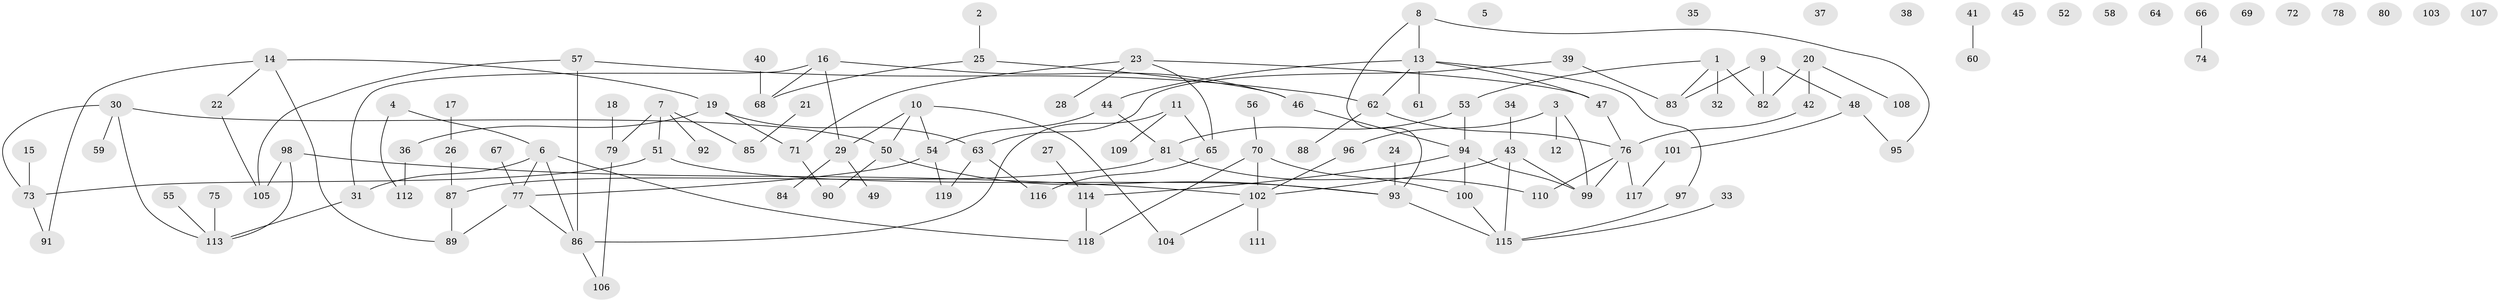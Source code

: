 // coarse degree distribution, {3: 0.375, 10: 0.03125, 7: 0.03125, 4: 0.15625, 8: 0.0625, 2: 0.1875, 5: 0.125, 1: 0.03125}
// Generated by graph-tools (version 1.1) at 2025/48/03/04/25 22:48:05]
// undirected, 119 vertices, 138 edges
graph export_dot {
  node [color=gray90,style=filled];
  1;
  2;
  3;
  4;
  5;
  6;
  7;
  8;
  9;
  10;
  11;
  12;
  13;
  14;
  15;
  16;
  17;
  18;
  19;
  20;
  21;
  22;
  23;
  24;
  25;
  26;
  27;
  28;
  29;
  30;
  31;
  32;
  33;
  34;
  35;
  36;
  37;
  38;
  39;
  40;
  41;
  42;
  43;
  44;
  45;
  46;
  47;
  48;
  49;
  50;
  51;
  52;
  53;
  54;
  55;
  56;
  57;
  58;
  59;
  60;
  61;
  62;
  63;
  64;
  65;
  66;
  67;
  68;
  69;
  70;
  71;
  72;
  73;
  74;
  75;
  76;
  77;
  78;
  79;
  80;
  81;
  82;
  83;
  84;
  85;
  86;
  87;
  88;
  89;
  90;
  91;
  92;
  93;
  94;
  95;
  96;
  97;
  98;
  99;
  100;
  101;
  102;
  103;
  104;
  105;
  106;
  107;
  108;
  109;
  110;
  111;
  112;
  113;
  114;
  115;
  116;
  117;
  118;
  119;
  1 -- 32;
  1 -- 53;
  1 -- 82;
  1 -- 83;
  2 -- 25;
  3 -- 12;
  3 -- 96;
  3 -- 99;
  4 -- 6;
  4 -- 112;
  6 -- 31;
  6 -- 77;
  6 -- 86;
  6 -- 118;
  7 -- 51;
  7 -- 79;
  7 -- 85;
  7 -- 92;
  8 -- 13;
  8 -- 93;
  8 -- 95;
  9 -- 48;
  9 -- 82;
  9 -- 83;
  10 -- 29;
  10 -- 50;
  10 -- 54;
  10 -- 104;
  11 -- 65;
  11 -- 86;
  11 -- 109;
  13 -- 44;
  13 -- 47;
  13 -- 61;
  13 -- 62;
  13 -- 97;
  14 -- 19;
  14 -- 22;
  14 -- 89;
  14 -- 91;
  15 -- 73;
  16 -- 29;
  16 -- 31;
  16 -- 46;
  16 -- 68;
  17 -- 26;
  18 -- 79;
  19 -- 36;
  19 -- 63;
  19 -- 71;
  20 -- 42;
  20 -- 82;
  20 -- 108;
  21 -- 85;
  22 -- 105;
  23 -- 28;
  23 -- 47;
  23 -- 65;
  23 -- 71;
  24 -- 93;
  25 -- 46;
  25 -- 68;
  26 -- 87;
  27 -- 114;
  29 -- 49;
  29 -- 84;
  30 -- 50;
  30 -- 59;
  30 -- 73;
  30 -- 113;
  31 -- 113;
  33 -- 115;
  34 -- 43;
  36 -- 112;
  39 -- 63;
  39 -- 83;
  40 -- 68;
  41 -- 60;
  42 -- 76;
  43 -- 99;
  43 -- 102;
  43 -- 115;
  44 -- 54;
  44 -- 81;
  46 -- 94;
  47 -- 76;
  48 -- 95;
  48 -- 101;
  50 -- 90;
  50 -- 93;
  51 -- 73;
  51 -- 93;
  53 -- 81;
  53 -- 94;
  54 -- 77;
  54 -- 119;
  55 -- 113;
  56 -- 70;
  57 -- 62;
  57 -- 86;
  57 -- 105;
  62 -- 76;
  62 -- 88;
  63 -- 116;
  63 -- 119;
  65 -- 116;
  66 -- 74;
  67 -- 77;
  70 -- 100;
  70 -- 102;
  70 -- 118;
  71 -- 90;
  73 -- 91;
  75 -- 113;
  76 -- 99;
  76 -- 110;
  76 -- 117;
  77 -- 86;
  77 -- 89;
  79 -- 106;
  81 -- 87;
  81 -- 110;
  86 -- 106;
  87 -- 89;
  93 -- 115;
  94 -- 99;
  94 -- 100;
  94 -- 114;
  96 -- 102;
  97 -- 115;
  98 -- 102;
  98 -- 105;
  98 -- 113;
  100 -- 115;
  101 -- 117;
  102 -- 104;
  102 -- 111;
  114 -- 118;
}
